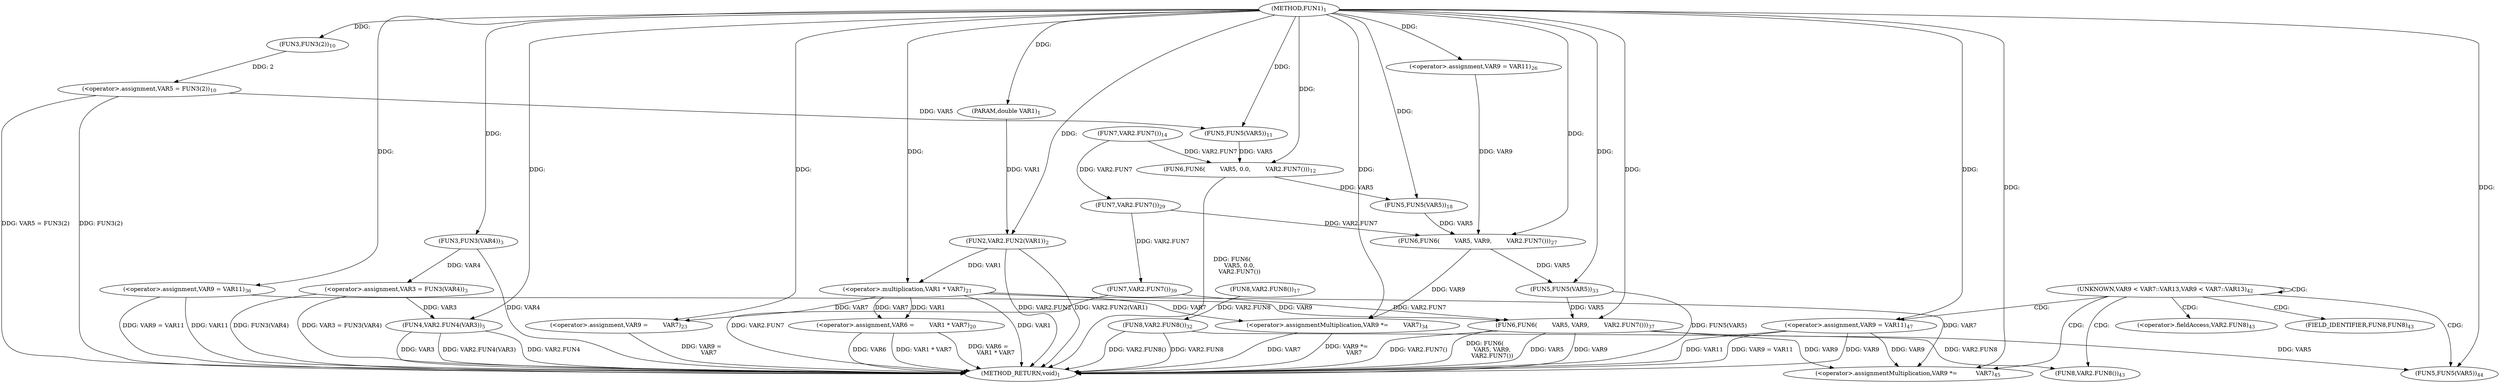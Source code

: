 digraph "FUN1" {  
"8" [label = <(METHOD,FUN1)<SUB>1</SUB>> ]
"100" [label = <(METHOD_RETURN,void)<SUB>1</SUB>> ]
"9" [label = <(PARAM,double VAR1)<SUB>1</SUB>> ]
"11" [label = <(FUN2,VAR2.FUN2(VAR1))<SUB>2</SUB>> ]
"17" [label = <(&lt;operator&gt;.assignment,VAR3 = FUN3(VAR4))<SUB>3</SUB>> ]
"21" [label = <(FUN4,VAR2.FUN4(VAR3))<SUB>5</SUB>> ]
"27" [label = <(&lt;operator&gt;.assignment,VAR5 = FUN3(2))<SUB>10</SUB>> ]
"31" [label = <(FUN5,FUN5(VAR5))<SUB>11</SUB>> ]
"33" [label = <(FUN6,FUN6(
        VAR5, 0.0,
        VAR2.FUN7()))<SUB>12</SUB>> ]
"40" [label = <(FUN8,VAR2.FUN8())<SUB>17</SUB>> ]
"44" [label = <(FUN5,FUN5(VAR5))<SUB>18</SUB>> ]
"47" [label = <(&lt;operator&gt;.assignment,VAR6 =
        VAR1 * VAR7)<SUB>20</SUB>> ]
"53" [label = <(&lt;operator&gt;.assignment,VAR9 =
        VAR7)<SUB>23</SUB>> ]
"56" [label = <(&lt;operator&gt;.assignment,VAR9 = VAR11)<SUB>26</SUB>> ]
"59" [label = <(FUN6,FUN6(
        VAR5, VAR9,
        VAR2.FUN7()))<SUB>27</SUB>> ]
"66" [label = <(FUN8,VAR2.FUN8())<SUB>32</SUB>> ]
"70" [label = <(FUN5,FUN5(VAR5))<SUB>33</SUB>> ]
"72" [label = <(&lt;operator&gt;.assignmentMultiplication,VAR9 *=
        VAR7)<SUB>34</SUB>> ]
"75" [label = <(&lt;operator&gt;.assignment,VAR9 = VAR11)<SUB>36</SUB>> ]
"78" [label = <(FUN6,FUN6(
        VAR5, VAR9,
        VAR2.FUN7()))<SUB>37</SUB>> ]
"19" [label = <(FUN3,FUN3(VAR4))<SUB>3</SUB>> ]
"29" [label = <(FUN3,FUN3(2))<SUB>10</SUB>> ]
"36" [label = <(FUN7,VAR2.FUN7())<SUB>14</SUB>> ]
"49" [label = <(&lt;operator&gt;.multiplication,VAR1 * VAR7)<SUB>21</SUB>> ]
"62" [label = <(FUN7,VAR2.FUN7())<SUB>29</SUB>> ]
"81" [label = <(FUN7,VAR2.FUN7())<SUB>39</SUB>> ]
"88" [label = <(FUN8,VAR2.FUN8())<SUB>43</SUB>> ]
"92" [label = <(FUN5,FUN5(VAR5))<SUB>44</SUB>> ]
"94" [label = <(&lt;operator&gt;.assignmentMultiplication,VAR9 *=
          VAR7)<SUB>45</SUB>> ]
"97" [label = <(&lt;operator&gt;.assignment,VAR9 = VAR11)<SUB>47</SUB>> ]
"86" [label = <(UNKNOWN,VAR9 &lt; VAR7::VAR13,VAR9 &lt; VAR7::VAR13)<SUB>42</SUB>> ]
"89" [label = <(&lt;operator&gt;.fieldAccess,VAR2.FUN8)<SUB>43</SUB>> ]
"91" [label = <(FIELD_IDENTIFIER,FUN8,FUN8)<SUB>43</SUB>> ]
  "11" -> "100"  [ label = "DDG: VAR2.FUN2"] 
  "11" -> "100"  [ label = "DDG: VAR2.FUN2(VAR1)"] 
  "17" -> "100"  [ label = "DDG: FUN3(VAR4)"] 
  "17" -> "100"  [ label = "DDG: VAR3 = FUN3(VAR4)"] 
  "21" -> "100"  [ label = "DDG: VAR2.FUN4"] 
  "21" -> "100"  [ label = "DDG: VAR3"] 
  "21" -> "100"  [ label = "DDG: VAR2.FUN4(VAR3)"] 
  "27" -> "100"  [ label = "DDG: FUN3(2)"] 
  "27" -> "100"  [ label = "DDG: VAR5 = FUN3(2)"] 
  "33" -> "100"  [ label = "DDG: FUN6(
        VAR5, 0.0,
        VAR2.FUN7())"] 
  "47" -> "100"  [ label = "DDG: VAR6"] 
  "49" -> "100"  [ label = "DDG: VAR1"] 
  "47" -> "100"  [ label = "DDG: VAR1 * VAR7"] 
  "47" -> "100"  [ label = "DDG: VAR6 =
        VAR1 * VAR7"] 
  "53" -> "100"  [ label = "DDG: VAR9 =
        VAR7"] 
  "66" -> "100"  [ label = "DDG: VAR2.FUN8"] 
  "66" -> "100"  [ label = "DDG: VAR2.FUN8()"] 
  "70" -> "100"  [ label = "DDG: FUN5(VAR5)"] 
  "72" -> "100"  [ label = "DDG: VAR7"] 
  "72" -> "100"  [ label = "DDG: VAR9 *=
        VAR7"] 
  "75" -> "100"  [ label = "DDG: VAR11"] 
  "75" -> "100"  [ label = "DDG: VAR9 = VAR11"] 
  "78" -> "100"  [ label = "DDG: VAR5"] 
  "78" -> "100"  [ label = "DDG: VAR9"] 
  "81" -> "100"  [ label = "DDG: VAR2.FUN7"] 
  "78" -> "100"  [ label = "DDG: VAR2.FUN7()"] 
  "78" -> "100"  [ label = "DDG: FUN6(
        VAR5, VAR9,
        VAR2.FUN7())"] 
  "97" -> "100"  [ label = "DDG: VAR9"] 
  "97" -> "100"  [ label = "DDG: VAR11"] 
  "97" -> "100"  [ label = "DDG: VAR9 = VAR11"] 
  "19" -> "100"  [ label = "DDG: VAR4"] 
  "8" -> "9"  [ label = "DDG: "] 
  "19" -> "17"  [ label = "DDG: VAR4"] 
  "29" -> "27"  [ label = "DDG: 2"] 
  "49" -> "47"  [ label = "DDG: VAR1"] 
  "49" -> "47"  [ label = "DDG: VAR7"] 
  "49" -> "53"  [ label = "DDG: VAR7"] 
  "8" -> "53"  [ label = "DDG: "] 
  "8" -> "56"  [ label = "DDG: "] 
  "8" -> "72"  [ label = "DDG: "] 
  "49" -> "72"  [ label = "DDG: VAR7"] 
  "8" -> "75"  [ label = "DDG: "] 
  "9" -> "11"  [ label = "DDG: VAR1"] 
  "8" -> "11"  [ label = "DDG: "] 
  "17" -> "21"  [ label = "DDG: VAR3"] 
  "8" -> "21"  [ label = "DDG: "] 
  "27" -> "31"  [ label = "DDG: VAR5"] 
  "8" -> "31"  [ label = "DDG: "] 
  "31" -> "33"  [ label = "DDG: VAR5"] 
  "8" -> "33"  [ label = "DDG: "] 
  "36" -> "33"  [ label = "DDG: VAR2.FUN7"] 
  "33" -> "44"  [ label = "DDG: VAR5"] 
  "8" -> "44"  [ label = "DDG: "] 
  "44" -> "59"  [ label = "DDG: VAR5"] 
  "8" -> "59"  [ label = "DDG: "] 
  "56" -> "59"  [ label = "DDG: VAR9"] 
  "62" -> "59"  [ label = "DDG: VAR2.FUN7"] 
  "40" -> "66"  [ label = "DDG: VAR2.FUN8"] 
  "59" -> "70"  [ label = "DDG: VAR5"] 
  "8" -> "70"  [ label = "DDG: "] 
  "59" -> "72"  [ label = "DDG: VAR9"] 
  "70" -> "78"  [ label = "DDG: VAR5"] 
  "8" -> "78"  [ label = "DDG: "] 
  "75" -> "78"  [ label = "DDG: VAR9"] 
  "81" -> "78"  [ label = "DDG: VAR2.FUN7"] 
  "8" -> "19"  [ label = "DDG: "] 
  "8" -> "29"  [ label = "DDG: "] 
  "11" -> "49"  [ label = "DDG: VAR1"] 
  "8" -> "49"  [ label = "DDG: "] 
  "36" -> "62"  [ label = "DDG: VAR2.FUN7"] 
  "62" -> "81"  [ label = "DDG: VAR2.FUN7"] 
  "8" -> "94"  [ label = "DDG: "] 
  "49" -> "94"  [ label = "DDG: VAR7"] 
  "8" -> "97"  [ label = "DDG: "] 
  "66" -> "88"  [ label = "DDG: VAR2.FUN8"] 
  "78" -> "92"  [ label = "DDG: VAR5"] 
  "8" -> "92"  [ label = "DDG: "] 
  "78" -> "94"  [ label = "DDG: VAR9"] 
  "97" -> "94"  [ label = "DDG: VAR9"] 
  "86" -> "94"  [ label = "CDG: "] 
  "86" -> "97"  [ label = "CDG: "] 
  "86" -> "91"  [ label = "CDG: "] 
  "86" -> "89"  [ label = "CDG: "] 
  "86" -> "88"  [ label = "CDG: "] 
  "86" -> "92"  [ label = "CDG: "] 
  "86" -> "86"  [ label = "CDG: "] 
}
